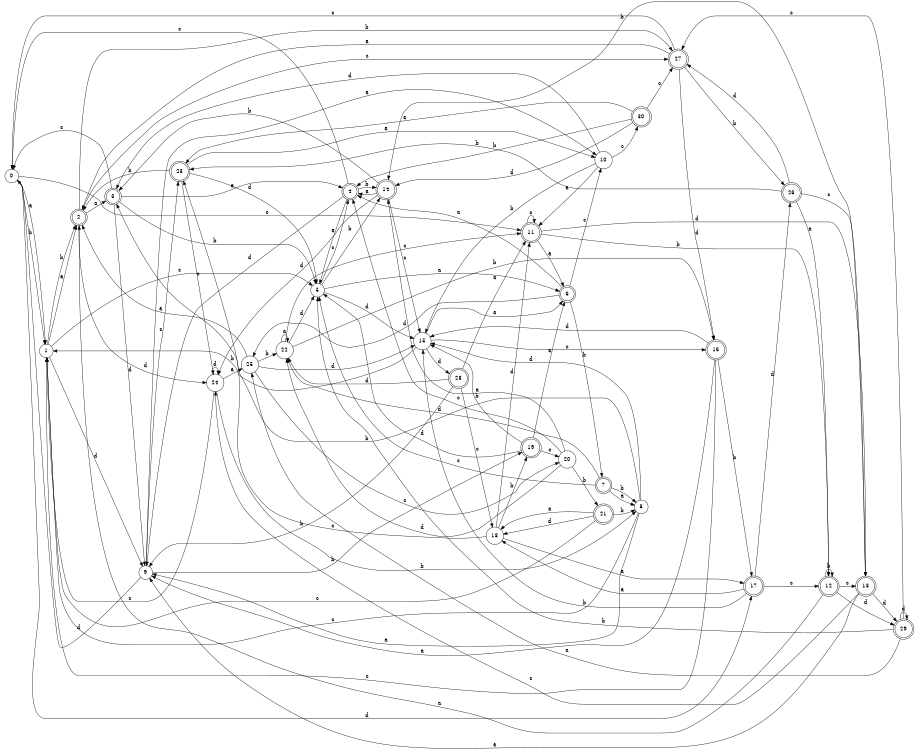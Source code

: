 digraph n25_4 {
__start0 [label="" shape="none"];

rankdir=LR;
size="8,5";

s0 [style="filled", color="black", fillcolor="white" shape="circle", label="0"];
s1 [style="filled", color="black", fillcolor="white" shape="circle", label="1"];
s2 [style="rounded,filled", color="black", fillcolor="white" shape="doublecircle", label="2"];
s3 [style="rounded,filled", color="black", fillcolor="white" shape="doublecircle", label="3"];
s4 [style="rounded,filled", color="black", fillcolor="white" shape="doublecircle", label="4"];
s5 [style="filled", color="black", fillcolor="white" shape="circle", label="5"];
s6 [style="rounded,filled", color="black", fillcolor="white" shape="doublecircle", label="6"];
s7 [style="rounded,filled", color="black", fillcolor="white" shape="doublecircle", label="7"];
s8 [style="filled", color="black", fillcolor="white" shape="circle", label="8"];
s9 [style="filled", color="black", fillcolor="white" shape="circle", label="9"];
s10 [style="filled", color="black", fillcolor="white" shape="circle", label="10"];
s11 [style="rounded,filled", color="black", fillcolor="white" shape="doublecircle", label="11"];
s12 [style="rounded,filled", color="black", fillcolor="white" shape="doublecircle", label="12"];
s13 [style="rounded,filled", color="black", fillcolor="white" shape="doublecircle", label="13"];
s14 [style="rounded,filled", color="black", fillcolor="white" shape="doublecircle", label="14"];
s15 [style="filled", color="black", fillcolor="white" shape="circle", label="15"];
s16 [style="rounded,filled", color="black", fillcolor="white" shape="doublecircle", label="16"];
s17 [style="rounded,filled", color="black", fillcolor="white" shape="doublecircle", label="17"];
s18 [style="filled", color="black", fillcolor="white" shape="circle", label="18"];
s19 [style="rounded,filled", color="black", fillcolor="white" shape="doublecircle", label="19"];
s20 [style="filled", color="black", fillcolor="white" shape="circle", label="20"];
s21 [style="rounded,filled", color="black", fillcolor="white" shape="doublecircle", label="21"];
s22 [style="filled", color="black", fillcolor="white" shape="circle", label="22"];
s23 [style="rounded,filled", color="black", fillcolor="white" shape="doublecircle", label="23"];
s24 [style="filled", color="black", fillcolor="white" shape="circle", label="24"];
s25 [style="filled", color="black", fillcolor="white" shape="circle", label="25"];
s26 [style="rounded,filled", color="black", fillcolor="white" shape="doublecircle", label="26"];
s27 [style="rounded,filled", color="black", fillcolor="white" shape="doublecircle", label="27"];
s28 [style="rounded,filled", color="black", fillcolor="white" shape="doublecircle", label="28"];
s29 [style="rounded,filled", color="black", fillcolor="white" shape="doublecircle", label="29"];
s30 [style="rounded,filled", color="black", fillcolor="white" shape="doublecircle", label="30"];
s0 -> s1 [label="a"];
s0 -> s1 [label="b"];
s0 -> s11 [label="c"];
s0 -> s17 [label="d"];
s1 -> s2 [label="a"];
s1 -> s2 [label="b"];
s1 -> s5 [label="c"];
s1 -> s9 [label="d"];
s2 -> s3 [label="a"];
s2 -> s27 [label="b"];
s2 -> s27 [label="c"];
s2 -> s24 [label="d"];
s3 -> s4 [label="a"];
s3 -> s5 [label="b"];
s3 -> s0 [label="c"];
s3 -> s9 [label="d"];
s4 -> s5 [label="a"];
s4 -> s14 [label="b"];
s4 -> s0 [label="c"];
s4 -> s9 [label="d"];
s5 -> s6 [label="a"];
s5 -> s14 [label="b"];
s5 -> s4 [label="c"];
s5 -> s15 [label="d"];
s6 -> s4 [label="a"];
s6 -> s7 [label="b"];
s6 -> s10 [label="c"];
s6 -> s25 [label="d"];
s7 -> s8 [label="a"];
s7 -> s8 [label="b"];
s7 -> s5 [label="c"];
s7 -> s22 [label="d"];
s8 -> s9 [label="a"];
s8 -> s3 [label="b"];
s8 -> s1 [label="c"];
s8 -> s15 [label="d"];
s9 -> s10 [label="a"];
s9 -> s19 [label="b"];
s9 -> s23 [label="c"];
s9 -> s0 [label="d"];
s10 -> s11 [label="a"];
s10 -> s15 [label="b"];
s10 -> s30 [label="c"];
s10 -> s3 [label="d"];
s11 -> s6 [label="a"];
s11 -> s12 [label="b"];
s11 -> s11 [label="c"];
s11 -> s13 [label="d"];
s12 -> s2 [label="a"];
s12 -> s12 [label="b"];
s12 -> s13 [label="c"];
s12 -> s29 [label="d"];
s13 -> s9 [label="a"];
s13 -> s14 [label="b"];
s13 -> s24 [label="c"];
s13 -> s29 [label="d"];
s14 -> s4 [label="a"];
s14 -> s3 [label="b"];
s14 -> s15 [label="c"];
s14 -> s24 [label="d"];
s15 -> s6 [label="a"];
s15 -> s1 [label="b"];
s15 -> s16 [label="c"];
s15 -> s28 [label="d"];
s16 -> s9 [label="a"];
s16 -> s17 [label="b"];
s16 -> s1 [label="c"];
s16 -> s15 [label="d"];
s17 -> s18 [label="a"];
s17 -> s15 [label="b"];
s17 -> s12 [label="c"];
s17 -> s26 [label="d"];
s18 -> s17 [label="a"];
s18 -> s19 [label="b"];
s18 -> s23 [label="c"];
s18 -> s11 [label="d"];
s19 -> s6 [label="a"];
s19 -> s15 [label="b"];
s19 -> s20 [label="c"];
s19 -> s5 [label="d"];
s20 -> s14 [label="a"];
s20 -> s21 [label="b"];
s20 -> s4 [label="c"];
s20 -> s22 [label="d"];
s21 -> s18 [label="a"];
s21 -> s8 [label="b"];
s21 -> s1 [label="c"];
s21 -> s18 [label="d"];
s22 -> s22 [label="a"];
s22 -> s16 [label="b"];
s22 -> s11 [label="c"];
s22 -> s5 [label="d"];
s23 -> s10 [label="a"];
s23 -> s2 [label="b"];
s23 -> s24 [label="c"];
s23 -> s5 [label="d"];
s24 -> s25 [label="a"];
s24 -> s8 [label="b"];
s24 -> s1 [label="c"];
s24 -> s24 [label="d"];
s25 -> s2 [label="a"];
s25 -> s22 [label="b"];
s25 -> s20 [label="c"];
s25 -> s15 [label="d"];
s26 -> s12 [label="a"];
s26 -> s23 [label="b"];
s26 -> s13 [label="c"];
s26 -> s27 [label="d"];
s27 -> s2 [label="a"];
s27 -> s26 [label="b"];
s27 -> s0 [label="c"];
s27 -> s16 [label="d"];
s28 -> s11 [label="a"];
s28 -> s9 [label="b"];
s28 -> s18 [label="c"];
s28 -> s22 [label="d"];
s29 -> s25 [label="a"];
s29 -> s5 [label="b"];
s29 -> s27 [label="c"];
s29 -> s29 [label="d"];
s30 -> s23 [label="a"];
s30 -> s4 [label="b"];
s30 -> s27 [label="c"];
s30 -> s14 [label="d"];

}